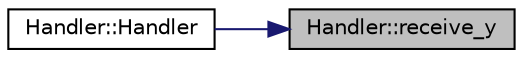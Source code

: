 digraph "Handler::receive_y"
{
 // LATEX_PDF_SIZE
  edge [fontname="Helvetica",fontsize="10",labelfontname="Helvetica",labelfontsize="10"];
  node [fontname="Helvetica",fontsize="10",shape=record];
  rankdir="RL";
  Node1 [label="Handler::receive_y",height=0.2,width=0.4,color="black", fillcolor="grey75", style="filled", fontcolor="black",tooltip=" "];
  Node1 -> Node2 [dir="back",color="midnightblue",fontsize="10",style="solid",fontname="Helvetica"];
  Node2 [label="Handler::Handler",height=0.2,width=0.4,color="black", fillcolor="white", style="filled",URL="$classHandler.html#ac6874a623c4bf7238c67abf15f495ed5",tooltip=" "];
}
